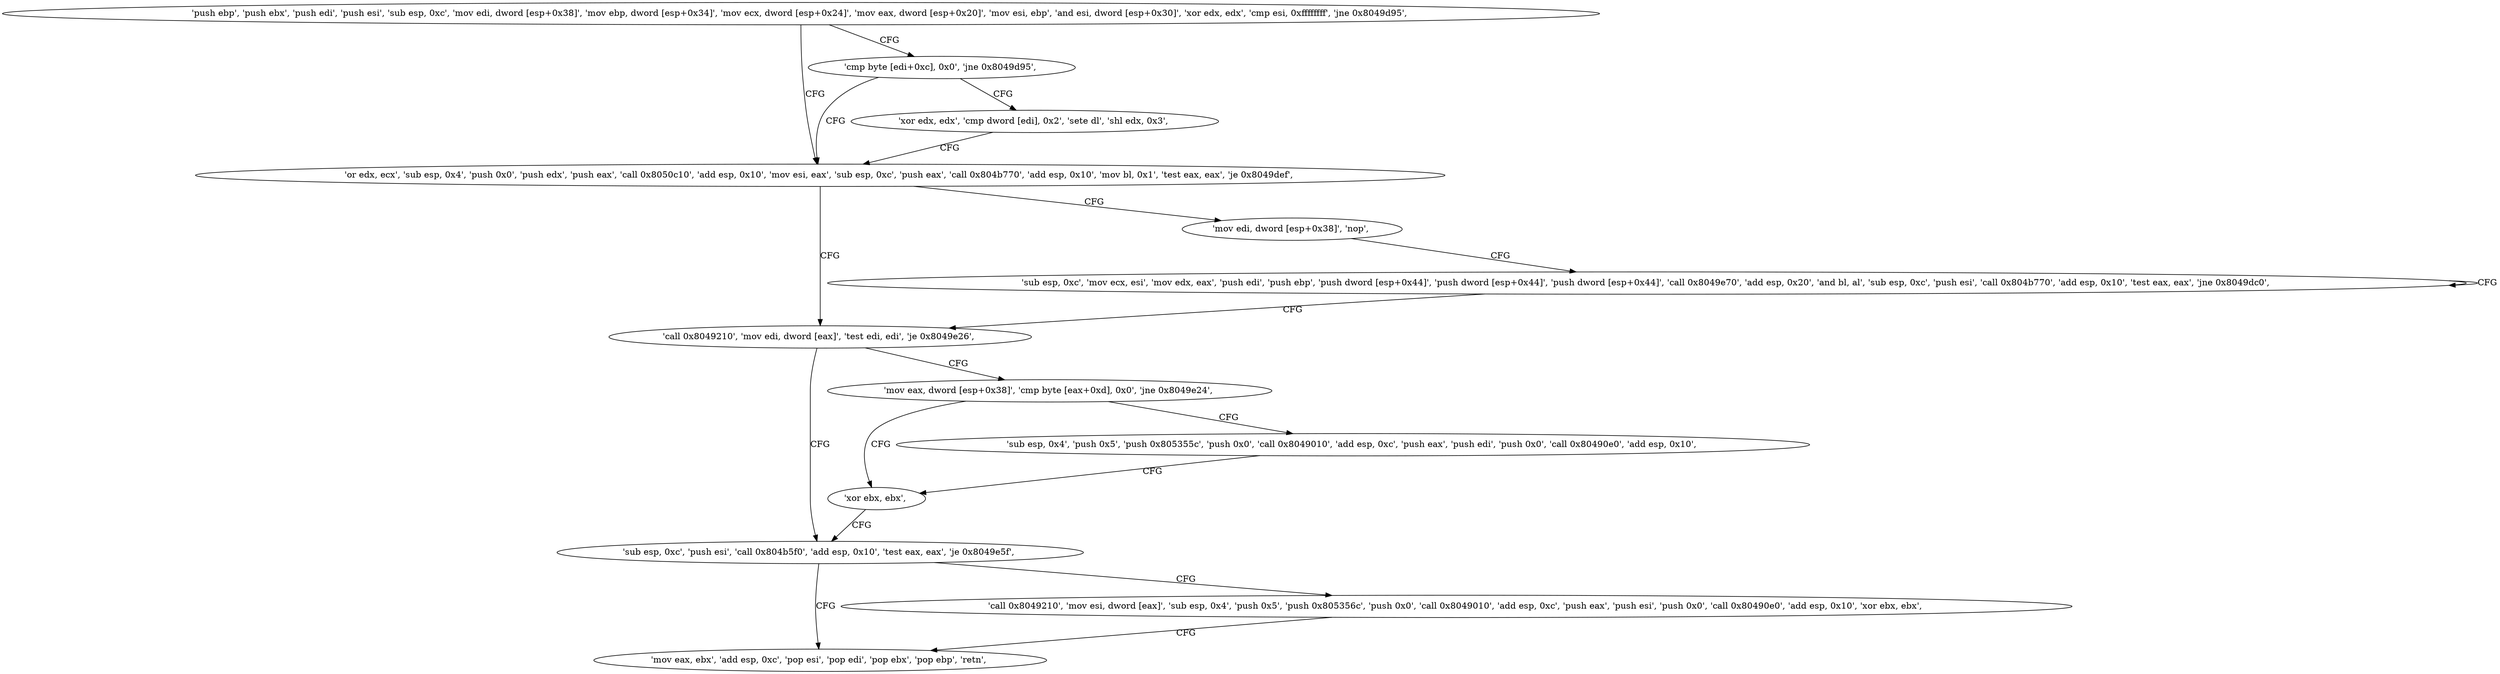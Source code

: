 digraph "func" {
"134520160" [label = "'push ebp', 'push ebx', 'push edi', 'push esi', 'sub esp, 0xc', 'mov edi, dword [esp+0x38]', 'mov ebp, dword [esp+0x34]', 'mov ecx, dword [esp+0x24]', 'mov eax, dword [esp+0x20]', 'mov esi, ebp', 'and esi, dword [esp+0x30]', 'xor edx, edx', 'cmp esi, 0xffffffff', 'jne 0x8049d95', " ]
"134520213" [label = "'or edx, ecx', 'sub esp, 0x4', 'push 0x0', 'push edx', 'push eax', 'call 0x8050c10', 'add esp, 0x10', 'mov esi, eax', 'sub esp, 0xc', 'push eax', 'call 0x804b770', 'add esp, 0x10', 'mov bl, 0x1', 'test eax, eax', 'je 0x8049def', " ]
"134520196" [label = "'cmp byte [edi+0xc], 0x0', 'jne 0x8049d95', " ]
"134520303" [label = "'call 0x8049210', 'mov edi, dword [eax]', 'test edi, edi', 'je 0x8049e26', " ]
"134520250" [label = "'mov edi, dword [esp+0x38]', 'nop', " ]
"134520202" [label = "'xor edx, edx', 'cmp dword [edi], 0x2', 'sete dl', 'shl edx, 0x3', " ]
"134520358" [label = "'sub esp, 0xc', 'push esi', 'call 0x804b5f0', 'add esp, 0x10', 'test eax, eax', 'je 0x8049e5f', " ]
"134520314" [label = "'mov eax, dword [esp+0x38]', 'cmp byte [eax+0xd], 0x0', 'jne 0x8049e24', " ]
"134520256" [label = "'sub esp, 0xc', 'mov ecx, esi', 'mov edx, eax', 'push edi', 'push ebp', 'push dword [esp+0x44]', 'push dword [esp+0x44]', 'push dword [esp+0x44]', 'call 0x8049e70', 'add esp, 0x20', 'and bl, al', 'sub esp, 0xc', 'push esi', 'call 0x804b770', 'add esp, 0x10', 'test eax, eax', 'jne 0x8049dc0', " ]
"134520415" [label = "'mov eax, ebx', 'add esp, 0xc', 'pop esi', 'pop edi', 'pop ebx', 'pop ebp', 'retn', " ]
"134520374" [label = "'call 0x8049210', 'mov esi, dword [eax]', 'sub esp, 0x4', 'push 0x5', 'push 0x805356c', 'push 0x0', 'call 0x8049010', 'add esp, 0xc', 'push eax', 'push esi', 'push 0x0', 'call 0x80490e0', 'add esp, 0x10', 'xor ebx, ebx', " ]
"134520356" [label = "'xor ebx, ebx', " ]
"134520324" [label = "'sub esp, 0x4', 'push 0x5', 'push 0x805355c', 'push 0x0', 'call 0x8049010', 'add esp, 0xc', 'push eax', 'push edi', 'push 0x0', 'call 0x80490e0', 'add esp, 0x10', " ]
"134520160" -> "134520213" [ label = "CFG" ]
"134520160" -> "134520196" [ label = "CFG" ]
"134520213" -> "134520303" [ label = "CFG" ]
"134520213" -> "134520250" [ label = "CFG" ]
"134520196" -> "134520213" [ label = "CFG" ]
"134520196" -> "134520202" [ label = "CFG" ]
"134520303" -> "134520358" [ label = "CFG" ]
"134520303" -> "134520314" [ label = "CFG" ]
"134520250" -> "134520256" [ label = "CFG" ]
"134520202" -> "134520213" [ label = "CFG" ]
"134520358" -> "134520415" [ label = "CFG" ]
"134520358" -> "134520374" [ label = "CFG" ]
"134520314" -> "134520356" [ label = "CFG" ]
"134520314" -> "134520324" [ label = "CFG" ]
"134520256" -> "134520256" [ label = "CFG" ]
"134520256" -> "134520303" [ label = "CFG" ]
"134520374" -> "134520415" [ label = "CFG" ]
"134520356" -> "134520358" [ label = "CFG" ]
"134520324" -> "134520356" [ label = "CFG" ]
}
